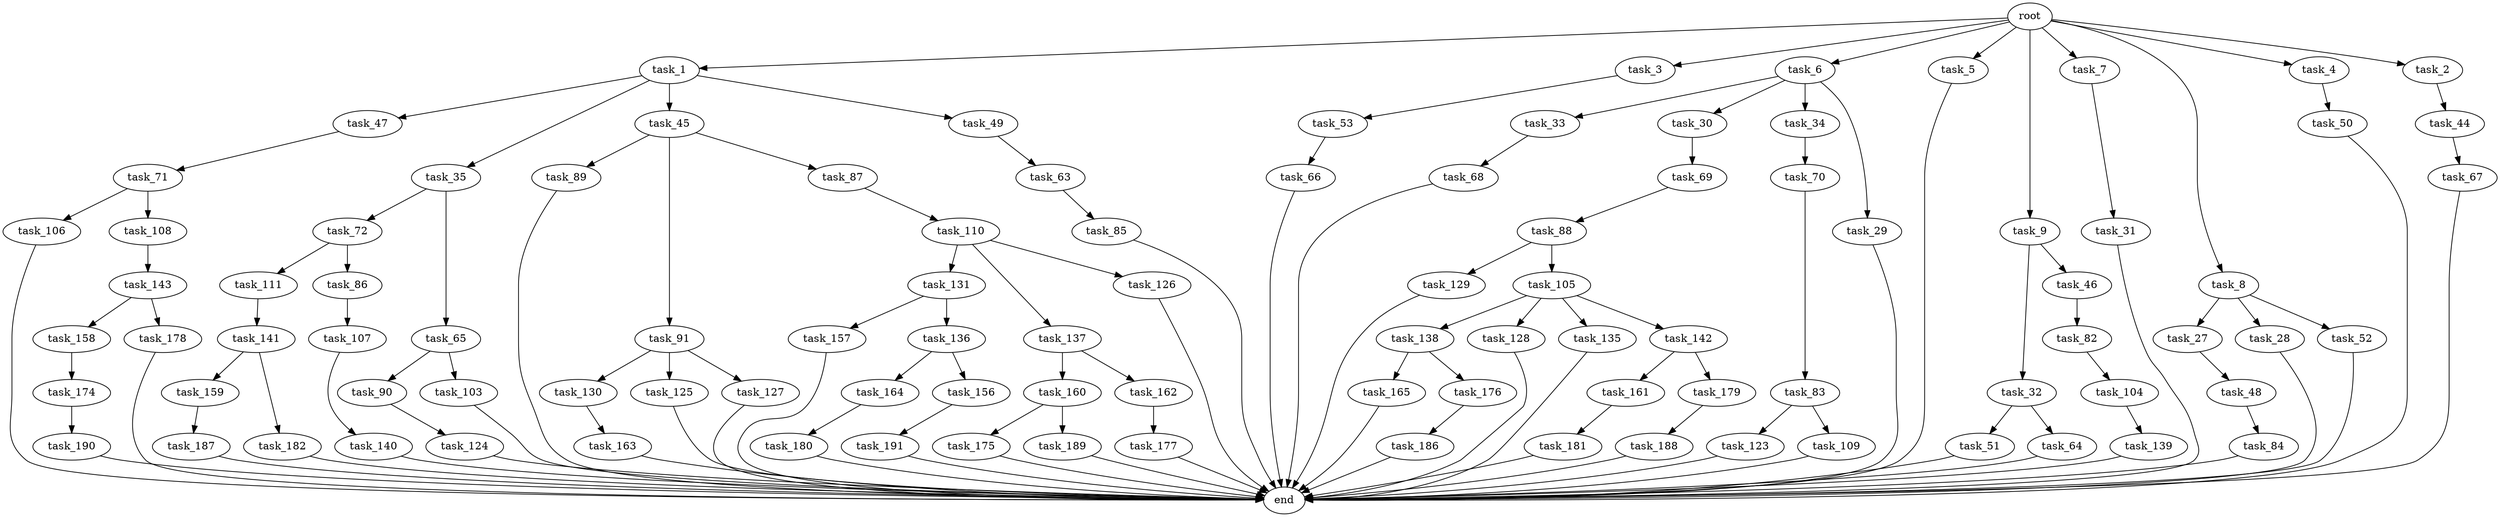 digraph G {
  task_110 [size="858993459200.000000"];
  task_31 [size="858993459200.000000"];
  task_33 [size="214748364800.000000"];
  task_47 [size="420906795008.000000"];
  task_187 [size="420906795008.000000"];
  task_157 [size="858993459200.000000"];
  task_106 [size="77309411328.000000"];
  task_177 [size="549755813888.000000"];
  task_165 [size="549755813888.000000"];
  task_32 [size="549755813888.000000"];
  task_159 [size="549755813888.000000"];
  task_123 [size="549755813888.000000"];
  task_30 [size="214748364800.000000"];
  task_111 [size="549755813888.000000"];
  end [size="0.000000"];
  task_27 [size="549755813888.000000"];
  task_104 [size="214748364800.000000"];
  task_138 [size="77309411328.000000"];
  task_143 [size="34359738368.000000"];
  task_70 [size="34359738368.000000"];
  task_53 [size="858993459200.000000"];
  task_1 [size="1024.000000"];
  task_66 [size="858993459200.000000"];
  task_3 [size="1024.000000"];
  task_6 [size="1024.000000"];
  task_161 [size="858993459200.000000"];
  task_85 [size="137438953472.000000"];
  task_160 [size="34359738368.000000"];
  task_48 [size="695784701952.000000"];
  task_131 [size="214748364800.000000"];
  task_5 [size="1024.000000"];
  task_141 [size="137438953472.000000"];
  task_44 [size="858993459200.000000"];
  task_188 [size="214748364800.000000"];
  task_51 [size="77309411328.000000"];
  task_34 [size="214748364800.000000"];
  task_9 [size="1024.000000"];
  task_68 [size="34359738368.000000"];
  task_175 [size="77309411328.000000"];
  task_67 [size="549755813888.000000"];
  task_29 [size="214748364800.000000"];
  task_182 [size="549755813888.000000"];
  task_176 [size="549755813888.000000"];
  task_179 [size="858993459200.000000"];
  task_82 [size="420906795008.000000"];
  task_89 [size="34359738368.000000"];
  task_64 [size="77309411328.000000"];
  task_35 [size="420906795008.000000"];
  task_140 [size="34359738368.000000"];
  task_191 [size="695784701952.000000"];
  task_180 [size="34359738368.000000"];
  task_108 [size="77309411328.000000"];
  task_130 [size="549755813888.000000"];
  task_128 [size="77309411328.000000"];
  task_69 [size="695784701952.000000"];
  task_46 [size="549755813888.000000"];
  task_186 [size="695784701952.000000"];
  task_90 [size="214748364800.000000"];
  task_164 [size="549755813888.000000"];
  task_135 [size="77309411328.000000"];
  task_91 [size="34359738368.000000"];
  task_125 [size="549755813888.000000"];
  task_137 [size="214748364800.000000"];
  task_189 [size="77309411328.000000"];
  task_129 [size="420906795008.000000"];
  task_158 [size="420906795008.000000"];
  task_72 [size="858993459200.000000"];
  task_107 [size="858993459200.000000"];
  task_84 [size="695784701952.000000"];
  task_88 [size="137438953472.000000"];
  task_83 [size="695784701952.000000"];
  task_126 [size="214748364800.000000"];
  task_7 [size="1024.000000"];
  task_124 [size="34359738368.000000"];
  task_50 [size="214748364800.000000"];
  task_103 [size="214748364800.000000"];
  task_45 [size="420906795008.000000"];
  task_142 [size="77309411328.000000"];
  task_28 [size="549755813888.000000"];
  root [size="0.000000"];
  task_49 [size="420906795008.000000"];
  task_127 [size="549755813888.000000"];
  task_136 [size="858993459200.000000"];
  task_86 [size="549755813888.000000"];
  task_8 [size="1024.000000"];
  task_156 [size="549755813888.000000"];
  task_139 [size="549755813888.000000"];
  task_163 [size="695784701952.000000"];
  task_181 [size="695784701952.000000"];
  task_87 [size="34359738368.000000"];
  task_52 [size="549755813888.000000"];
  task_105 [size="420906795008.000000"];
  task_4 [size="1024.000000"];
  task_174 [size="214748364800.000000"];
  task_63 [size="34359738368.000000"];
  task_190 [size="695784701952.000000"];
  task_109 [size="549755813888.000000"];
  task_71 [size="137438953472.000000"];
  task_2 [size="1024.000000"];
  task_178 [size="420906795008.000000"];
  task_162 [size="34359738368.000000"];
  task_65 [size="858993459200.000000"];

  task_110 -> task_131 [size="209715200.000000"];
  task_110 -> task_126 [size="209715200.000000"];
  task_110 -> task_137 [size="209715200.000000"];
  task_31 -> end [size="1.000000"];
  task_33 -> task_68 [size="33554432.000000"];
  task_47 -> task_71 [size="134217728.000000"];
  task_187 -> end [size="1.000000"];
  task_157 -> end [size="1.000000"];
  task_106 -> end [size="1.000000"];
  task_177 -> end [size="1.000000"];
  task_165 -> end [size="1.000000"];
  task_32 -> task_64 [size="75497472.000000"];
  task_32 -> task_51 [size="75497472.000000"];
  task_159 -> task_187 [size="411041792.000000"];
  task_123 -> end [size="1.000000"];
  task_30 -> task_69 [size="679477248.000000"];
  task_111 -> task_141 [size="134217728.000000"];
  task_27 -> task_48 [size="679477248.000000"];
  task_104 -> task_139 [size="536870912.000000"];
  task_138 -> task_176 [size="536870912.000000"];
  task_138 -> task_165 [size="536870912.000000"];
  task_143 -> task_158 [size="411041792.000000"];
  task_143 -> task_178 [size="411041792.000000"];
  task_70 -> task_83 [size="679477248.000000"];
  task_53 -> task_66 [size="838860800.000000"];
  task_1 -> task_45 [size="411041792.000000"];
  task_1 -> task_35 [size="411041792.000000"];
  task_1 -> task_49 [size="411041792.000000"];
  task_1 -> task_47 [size="411041792.000000"];
  task_66 -> end [size="1.000000"];
  task_3 -> task_53 [size="838860800.000000"];
  task_6 -> task_30 [size="209715200.000000"];
  task_6 -> task_33 [size="209715200.000000"];
  task_6 -> task_34 [size="209715200.000000"];
  task_6 -> task_29 [size="209715200.000000"];
  task_161 -> task_181 [size="679477248.000000"];
  task_85 -> end [size="1.000000"];
  task_160 -> task_189 [size="75497472.000000"];
  task_160 -> task_175 [size="75497472.000000"];
  task_48 -> task_84 [size="679477248.000000"];
  task_131 -> task_136 [size="838860800.000000"];
  task_131 -> task_157 [size="838860800.000000"];
  task_5 -> end [size="1.000000"];
  task_141 -> task_182 [size="536870912.000000"];
  task_141 -> task_159 [size="536870912.000000"];
  task_44 -> task_67 [size="536870912.000000"];
  task_188 -> end [size="1.000000"];
  task_51 -> end [size="1.000000"];
  task_34 -> task_70 [size="33554432.000000"];
  task_9 -> task_46 [size="536870912.000000"];
  task_9 -> task_32 [size="536870912.000000"];
  task_68 -> end [size="1.000000"];
  task_175 -> end [size="1.000000"];
  task_67 -> end [size="1.000000"];
  task_29 -> end [size="1.000000"];
  task_182 -> end [size="1.000000"];
  task_176 -> task_186 [size="679477248.000000"];
  task_179 -> task_188 [size="209715200.000000"];
  task_82 -> task_104 [size="209715200.000000"];
  task_89 -> end [size="1.000000"];
  task_64 -> end [size="1.000000"];
  task_35 -> task_72 [size="838860800.000000"];
  task_35 -> task_65 [size="838860800.000000"];
  task_140 -> end [size="1.000000"];
  task_191 -> end [size="1.000000"];
  task_180 -> end [size="1.000000"];
  task_108 -> task_143 [size="33554432.000000"];
  task_130 -> task_163 [size="679477248.000000"];
  task_128 -> end [size="1.000000"];
  task_69 -> task_88 [size="134217728.000000"];
  task_46 -> task_82 [size="411041792.000000"];
  task_186 -> end [size="1.000000"];
  task_90 -> task_124 [size="33554432.000000"];
  task_164 -> task_180 [size="33554432.000000"];
  task_135 -> end [size="1.000000"];
  task_91 -> task_130 [size="536870912.000000"];
  task_91 -> task_125 [size="536870912.000000"];
  task_91 -> task_127 [size="536870912.000000"];
  task_125 -> end [size="1.000000"];
  task_137 -> task_160 [size="33554432.000000"];
  task_137 -> task_162 [size="33554432.000000"];
  task_189 -> end [size="1.000000"];
  task_129 -> end [size="1.000000"];
  task_158 -> task_174 [size="209715200.000000"];
  task_72 -> task_111 [size="536870912.000000"];
  task_72 -> task_86 [size="536870912.000000"];
  task_107 -> task_140 [size="33554432.000000"];
  task_84 -> end [size="1.000000"];
  task_88 -> task_129 [size="411041792.000000"];
  task_88 -> task_105 [size="411041792.000000"];
  task_83 -> task_109 [size="536870912.000000"];
  task_83 -> task_123 [size="536870912.000000"];
  task_126 -> end [size="1.000000"];
  task_7 -> task_31 [size="838860800.000000"];
  task_124 -> end [size="1.000000"];
  task_50 -> end [size="1.000000"];
  task_103 -> end [size="1.000000"];
  task_45 -> task_89 [size="33554432.000000"];
  task_45 -> task_87 [size="33554432.000000"];
  task_45 -> task_91 [size="33554432.000000"];
  task_142 -> task_161 [size="838860800.000000"];
  task_142 -> task_179 [size="838860800.000000"];
  task_28 -> end [size="1.000000"];
  root -> task_9 [size="1.000000"];
  root -> task_5 [size="1.000000"];
  root -> task_7 [size="1.000000"];
  root -> task_2 [size="1.000000"];
  root -> task_1 [size="1.000000"];
  root -> task_8 [size="1.000000"];
  root -> task_4 [size="1.000000"];
  root -> task_3 [size="1.000000"];
  root -> task_6 [size="1.000000"];
  task_49 -> task_63 [size="33554432.000000"];
  task_127 -> end [size="1.000000"];
  task_136 -> task_156 [size="536870912.000000"];
  task_136 -> task_164 [size="536870912.000000"];
  task_86 -> task_107 [size="838860800.000000"];
  task_8 -> task_27 [size="536870912.000000"];
  task_8 -> task_28 [size="536870912.000000"];
  task_8 -> task_52 [size="536870912.000000"];
  task_156 -> task_191 [size="679477248.000000"];
  task_139 -> end [size="1.000000"];
  task_163 -> end [size="1.000000"];
  task_181 -> end [size="1.000000"];
  task_87 -> task_110 [size="838860800.000000"];
  task_52 -> end [size="1.000000"];
  task_105 -> task_138 [size="75497472.000000"];
  task_105 -> task_142 [size="75497472.000000"];
  task_105 -> task_128 [size="75497472.000000"];
  task_105 -> task_135 [size="75497472.000000"];
  task_4 -> task_50 [size="209715200.000000"];
  task_174 -> task_190 [size="679477248.000000"];
  task_63 -> task_85 [size="134217728.000000"];
  task_190 -> end [size="1.000000"];
  task_109 -> end [size="1.000000"];
  task_71 -> task_106 [size="75497472.000000"];
  task_71 -> task_108 [size="75497472.000000"];
  task_2 -> task_44 [size="838860800.000000"];
  task_178 -> end [size="1.000000"];
  task_162 -> task_177 [size="536870912.000000"];
  task_65 -> task_90 [size="209715200.000000"];
  task_65 -> task_103 [size="209715200.000000"];
}
